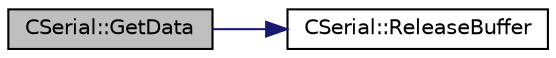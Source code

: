 digraph "CSerial::GetData"
{
 // INTERACTIVE_SVG=YES
 // LATEX_PDF_SIZE
  bgcolor="transparent";
  edge [fontname="Helvetica",fontsize="10",labelfontname="Helvetica",labelfontsize="10"];
  node [fontname="Helvetica",fontsize="10",shape=record];
  rankdir="LR";
  Node8 [label="CSerial::GetData",height=0.2,width=0.4,color="black", fillcolor="grey75", style="filled", fontcolor="black",tooltip=" "];
  Node8 -> Node9 [color="midnightblue",fontsize="10",style="solid",fontname="Helvetica"];
  Node9 [label="CSerial::ReleaseBuffer",height=0.2,width=0.4,color="black",URL="$class_c_serial.html#a941e5cae2ca04518925a3b32f51110a6",tooltip=" "];
}
